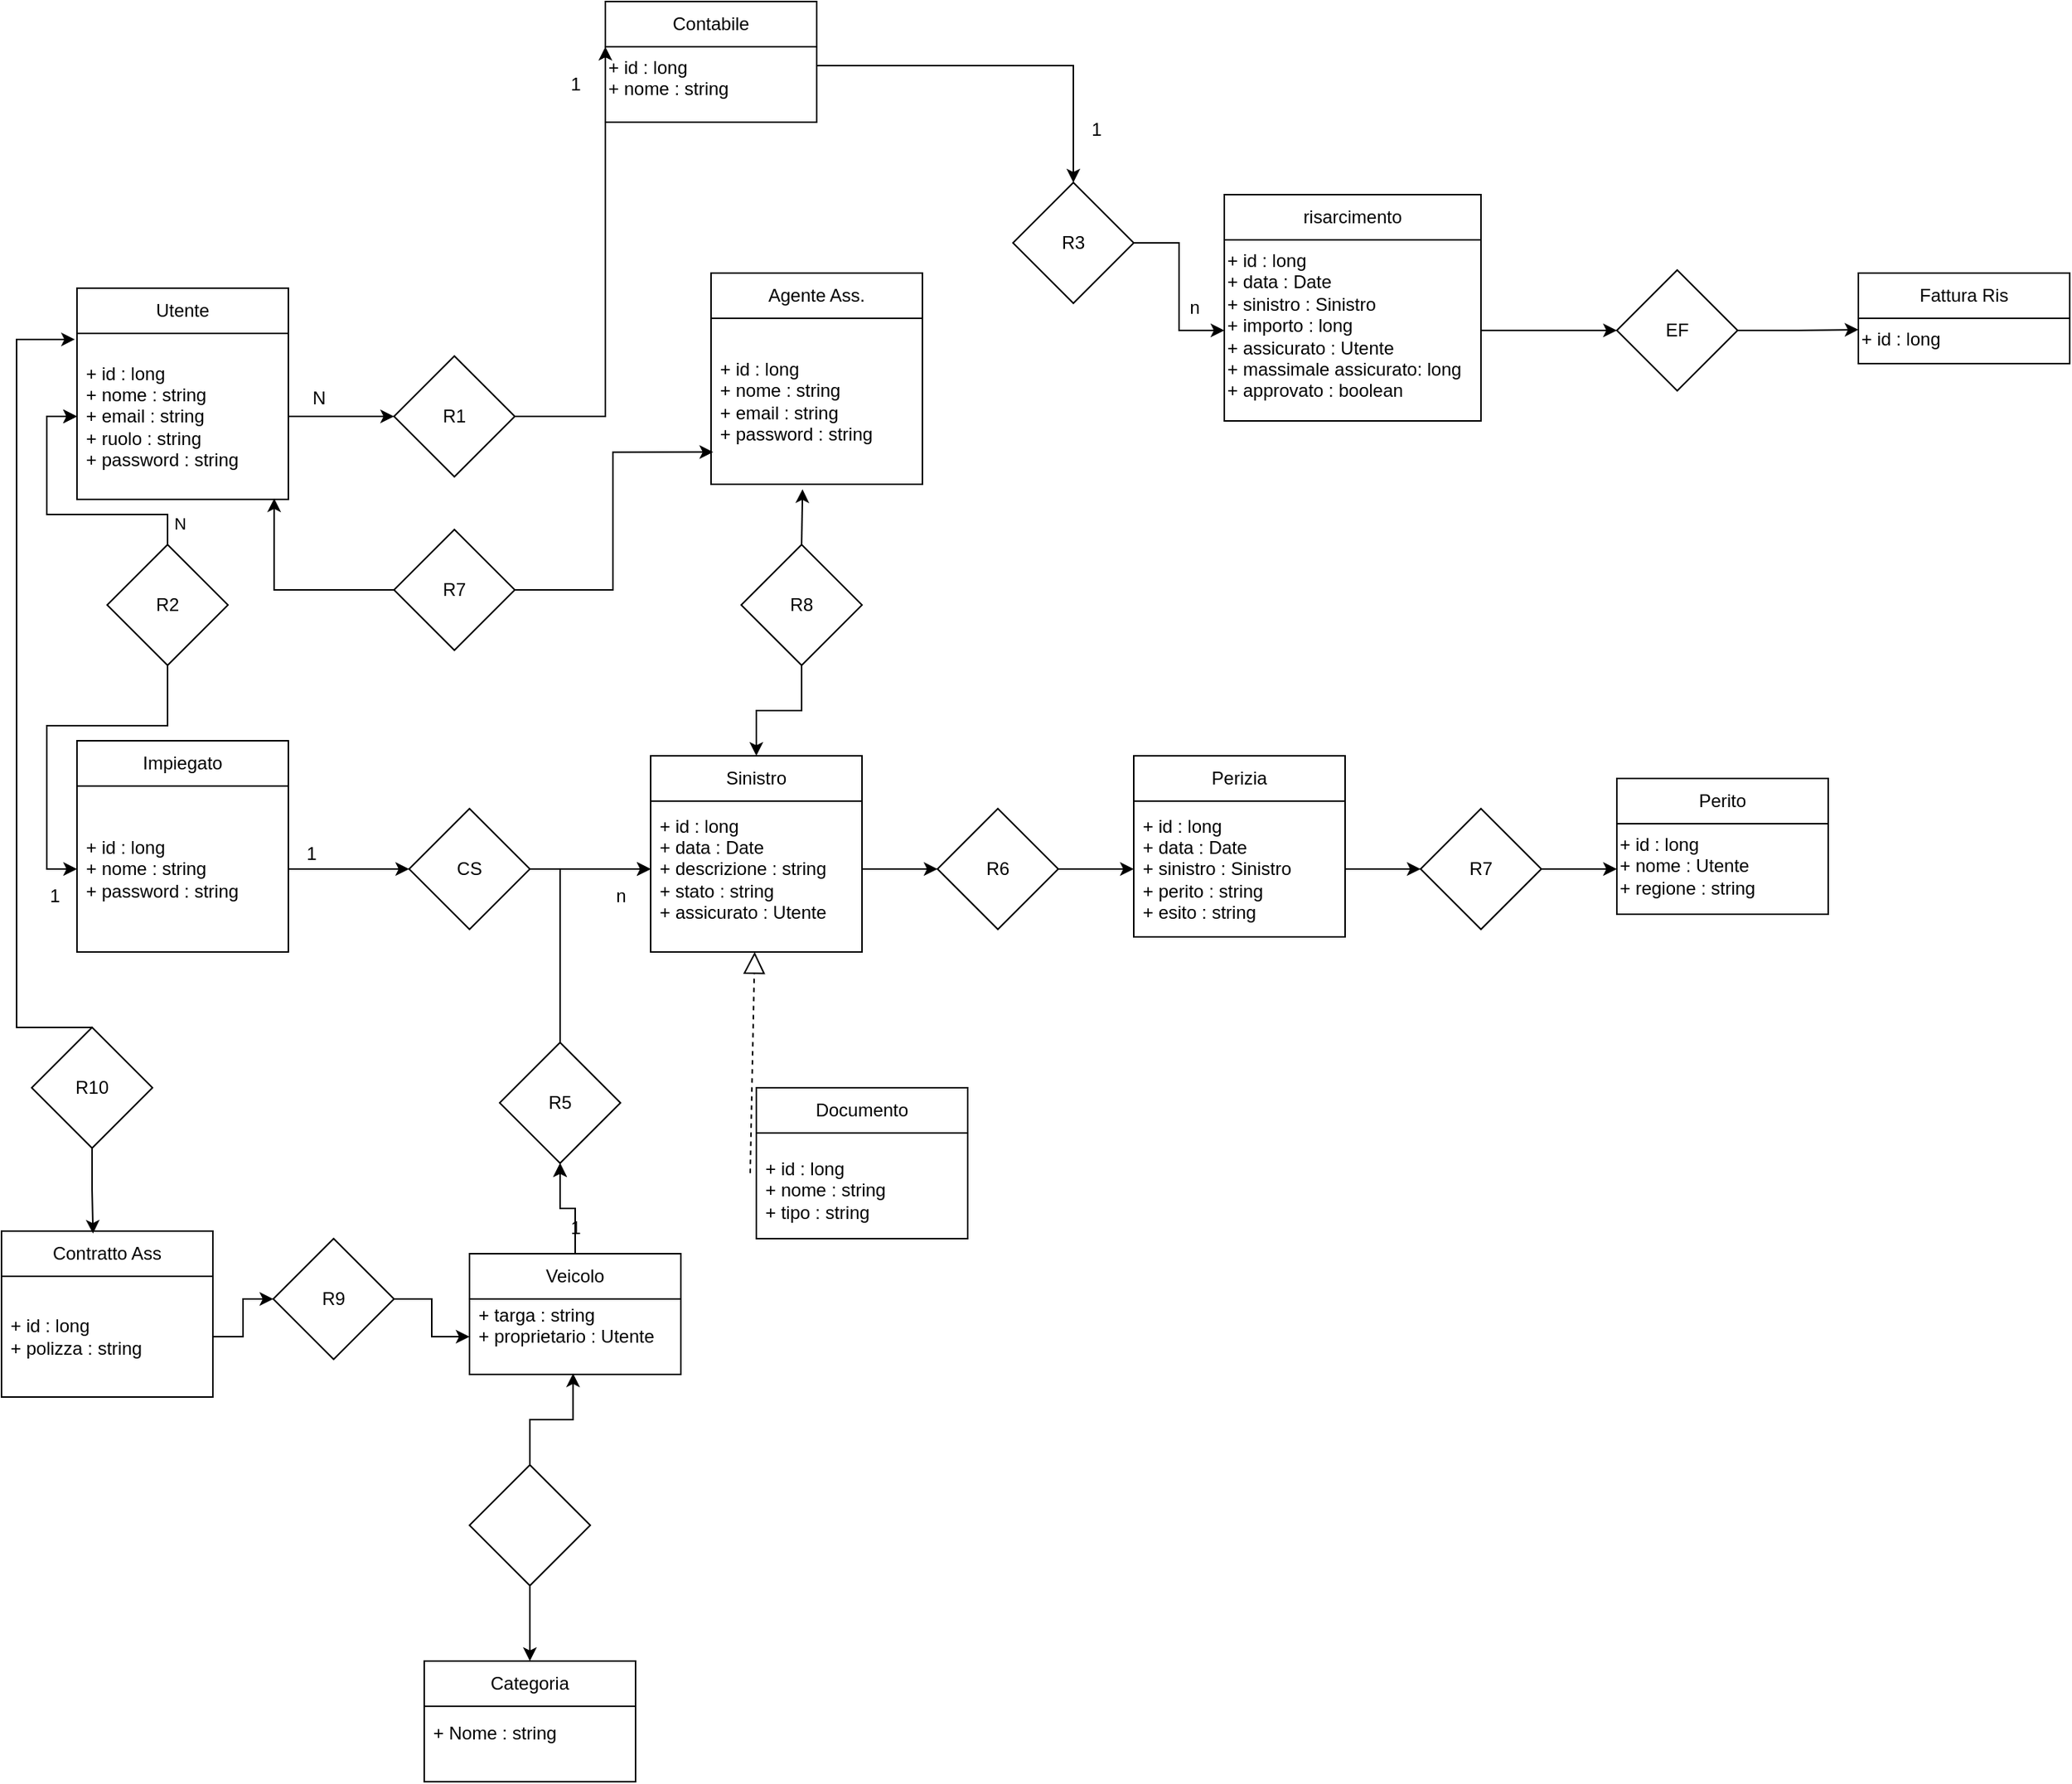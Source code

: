 <mxfile version="28.0.4">
  <diagram name="Page-1" id="ncYPaySD2gaJc0sSPr5l">
    <mxGraphModel dx="778" dy="1560" grid="1" gridSize="10" guides="1" tooltips="1" connect="1" arrows="1" fold="1" page="1" pageScale="1" pageWidth="850" pageHeight="1100" math="0" shadow="0">
      <root>
        <mxCell id="0" />
        <mxCell id="1" parent="0" />
        <mxCell id="XLVRN5qMW9F_hrIfe315-4" value="Utente" style="swimlane;fontStyle=0;childLayout=stackLayout;horizontal=1;startSize=30;horizontalStack=0;resizeParent=1;resizeParentMax=0;resizeLast=0;collapsible=1;marginBottom=0;whiteSpace=wrap;html=1;" parent="1" vertex="1">
          <mxGeometry x="60" y="-110" width="140" height="140" as="geometry" />
        </mxCell>
        <mxCell id="XLVRN5qMW9F_hrIfe315-7" value="&lt;span style=&quot;background-color: transparent; color: light-dark(rgb(0, 0, 0), rgb(255, 255, 255));&quot;&gt;+ id : long&lt;/span&gt;&lt;br&gt;&lt;span style=&quot;background-color: transparent; color: light-dark(rgb(0, 0, 0), rgb(255, 255, 255));&quot;&gt;+ nome : string&lt;/span&gt;&lt;br&gt;&lt;span style=&quot;background-color: transparent; color: light-dark(rgb(0, 0, 0), rgb(255, 255, 255));&quot;&gt;+ email : string&lt;/span&gt;&lt;br&gt;&lt;span style=&quot;background-color: transparent; color: light-dark(rgb(0, 0, 0), rgb(255, 255, 255));&quot;&gt;+ ruolo : string&lt;/span&gt;&lt;br&gt;&lt;span style=&quot;background-color: transparent; color: light-dark(rgb(0, 0, 0), rgb(255, 255, 255));&quot;&gt;+ password : string&lt;/span&gt;" style="text;strokeColor=none;fillColor=none;align=left;verticalAlign=middle;spacingLeft=4;spacingRight=4;overflow=hidden;points=[[0,0.5],[1,0.5]];portConstraint=eastwest;rotatable=0;whiteSpace=wrap;html=1;" parent="XLVRN5qMW9F_hrIfe315-4" vertex="1">
          <mxGeometry y="30" width="140" height="110" as="geometry" />
        </mxCell>
        <mxCell id="XLVRN5qMW9F_hrIfe315-11" value="Sinistro" style="swimlane;fontStyle=0;childLayout=stackLayout;horizontal=1;startSize=30;horizontalStack=0;resizeParent=1;resizeParentMax=0;resizeLast=0;collapsible=1;marginBottom=0;whiteSpace=wrap;html=1;" parent="1" vertex="1">
          <mxGeometry x="440" y="200" width="140" height="130" as="geometry" />
        </mxCell>
        <mxCell id="alPQzJcC0KXcdpijRK14-49" style="edgeStyle=orthogonalEdgeStyle;rounded=0;orthogonalLoop=1;jettySize=auto;html=1;exitX=1;exitY=0.5;exitDx=0;exitDy=0;" edge="1" parent="1" source="XLVRN5qMW9F_hrIfe315-15" target="alPQzJcC0KXcdpijRK14-48">
          <mxGeometry relative="1" as="geometry" />
        </mxCell>
        <mxCell id="XLVRN5qMW9F_hrIfe315-15" value="&lt;span style=&quot;background-color: transparent; color: light-dark(rgb(0, 0, 0), rgb(255, 255, 255));&quot;&gt;+ id : long&lt;/span&gt;&lt;br&gt;&lt;span style=&quot;background-color: transparent; color: light-dark(rgb(0, 0, 0), rgb(255, 255, 255));&quot;&gt;+ data : Date&lt;/span&gt;&lt;br&gt;&lt;span style=&quot;background-color: transparent; color: light-dark(rgb(0, 0, 0), rgb(255, 255, 255));&quot;&gt;+ descrizione : string&lt;/span&gt;&lt;br&gt;&lt;span style=&quot;background-color: transparent; color: light-dark(rgb(0, 0, 0), rgb(255, 255, 255));&quot;&gt;+ stato : string&lt;/span&gt;&lt;br&gt;&lt;span style=&quot;background-color: transparent; color: light-dark(rgb(0, 0, 0), rgb(255, 255, 255));&quot;&gt;+ assicurato : Utente&lt;/span&gt;" style="text;strokeColor=none;fillColor=none;align=left;verticalAlign=middle;spacingLeft=4;spacingRight=4;overflow=hidden;points=[[0,0.5],[1,0.5]];portConstraint=eastwest;rotatable=0;whiteSpace=wrap;html=1;" parent="1" vertex="1">
          <mxGeometry x="440" y="220" width="140" height="110" as="geometry" />
        </mxCell>
        <mxCell id="alPQzJcC0KXcdpijRK14-40" style="edgeStyle=orthogonalEdgeStyle;rounded=0;orthogonalLoop=1;jettySize=auto;html=1;exitX=0.5;exitY=0;exitDx=0;exitDy=0;entryX=0.5;entryY=1;entryDx=0;entryDy=0;" edge="1" parent="1" source="XLVRN5qMW9F_hrIfe315-16" target="alPQzJcC0KXcdpijRK14-39">
          <mxGeometry relative="1" as="geometry" />
        </mxCell>
        <mxCell id="alPQzJcC0KXcdpijRK14-42" value="" style="edgeStyle=orthogonalEdgeStyle;rounded=0;orthogonalLoop=1;jettySize=auto;html=1;" edge="1" parent="1" source="XLVRN5qMW9F_hrIfe315-16" target="alPQzJcC0KXcdpijRK14-39">
          <mxGeometry relative="1" as="geometry" />
        </mxCell>
        <mxCell id="XLVRN5qMW9F_hrIfe315-16" value="Veicolo" style="swimlane;fontStyle=0;childLayout=stackLayout;horizontal=1;startSize=30;horizontalStack=0;resizeParent=1;resizeParentMax=0;resizeLast=0;collapsible=1;marginBottom=0;whiteSpace=wrap;html=1;" parent="1" vertex="1">
          <mxGeometry x="320" y="530" width="140" height="80" as="geometry" />
        </mxCell>
        <mxCell id="XLVRN5qMW9F_hrIfe315-20" value="&lt;span style=&quot;background-color: transparent; color: light-dark(rgb(0, 0, 0), rgb(255, 255, 255));&quot;&gt;+ targa : string&lt;/span&gt;&lt;br&gt;&lt;span style=&quot;background-color: transparent; color: light-dark(rgb(0, 0, 0), rgb(255, 255, 255));&quot;&gt;+ proprietario : Utente&lt;/span&gt;&lt;div&gt;&lt;br/&gt;&lt;/div&gt;" style="text;strokeColor=none;fillColor=none;align=left;verticalAlign=middle;spacingLeft=4;spacingRight=4;overflow=hidden;points=[[0,0.5],[1,0.5]];portConstraint=eastwest;rotatable=0;whiteSpace=wrap;html=1;" parent="XLVRN5qMW9F_hrIfe315-16" vertex="1">
          <mxGeometry y="30" width="140" height="50" as="geometry" />
        </mxCell>
        <mxCell id="XLVRN5qMW9F_hrIfe315-22" value="Documento" style="swimlane;fontStyle=0;childLayout=stackLayout;horizontal=1;startSize=30;horizontalStack=0;resizeParent=1;resizeParentMax=0;resizeLast=0;collapsible=1;marginBottom=0;whiteSpace=wrap;html=1;" parent="1" vertex="1">
          <mxGeometry x="510" y="420" width="140" height="100" as="geometry" />
        </mxCell>
        <mxCell id="XLVRN5qMW9F_hrIfe315-23" value="&lt;br&gt;&lt;span style=&quot;forced-color-adjust: none; color: light-dark(rgb(0, 0, 0), rgb(255, 255, 255)); font-family: Helvetica; font-size: 12px; font-style: normal; font-variant-ligatures: normal; font-variant-caps: normal; font-weight: 400; letter-spacing: normal; orphans: 2; text-align: left; text-indent: 0px; text-transform: none; widows: 2; word-spacing: 0px; -webkit-text-stroke-width: 0px; white-space: normal; background-color: transparent; text-decoration-thickness: initial; text-decoration-style: initial; text-decoration-color: initial;&quot;&gt;+ id : long&lt;/span&gt;&lt;br style=&quot;forced-color-adjust: none; color: rgb(0, 0, 0); font-family: Helvetica; font-size: 12px; font-style: normal; font-variant-ligatures: normal; font-variant-caps: normal; font-weight: 400; letter-spacing: normal; orphans: 2; text-align: left; text-indent: 0px; text-transform: none; widows: 2; word-spacing: 0px; -webkit-text-stroke-width: 0px; white-space: normal; background-color: rgb(236, 236, 236); text-decoration-thickness: initial; text-decoration-style: initial; text-decoration-color: initial;&quot;&gt;&lt;span style=&quot;forced-color-adjust: none; color: light-dark(rgb(0, 0, 0), rgb(255, 255, 255)); font-family: Helvetica; font-size: 12px; font-style: normal; font-variant-ligatures: normal; font-variant-caps: normal; font-weight: 400; letter-spacing: normal; orphans: 2; text-align: left; text-indent: 0px; text-transform: none; widows: 2; word-spacing: 0px; -webkit-text-stroke-width: 0px; white-space: normal; background-color: transparent; text-decoration-thickness: initial; text-decoration-style: initial; text-decoration-color: initial;&quot;&gt;+ nome : string&lt;/span&gt;&lt;br style=&quot;forced-color-adjust: none; color: rgb(0, 0, 0); font-family: Helvetica; font-size: 12px; font-style: normal; font-variant-ligatures: normal; font-variant-caps: normal; font-weight: 400; letter-spacing: normal; orphans: 2; text-align: left; text-indent: 0px; text-transform: none; widows: 2; word-spacing: 0px; -webkit-text-stroke-width: 0px; white-space: normal; background-color: rgb(236, 236, 236); text-decoration-thickness: initial; text-decoration-style: initial; text-decoration-color: initial;&quot;&gt;&lt;span style=&quot;forced-color-adjust: none; color: light-dark(rgb(0, 0, 0), rgb(255, 255, 255)); font-family: Helvetica; font-size: 12px; font-style: normal; font-variant-ligatures: normal; font-variant-caps: normal; font-weight: 400; letter-spacing: normal; orphans: 2; text-align: left; text-indent: 0px; text-transform: none; widows: 2; word-spacing: 0px; -webkit-text-stroke-width: 0px; white-space: normal; background-color: transparent; text-decoration-thickness: initial; text-decoration-style: initial; text-decoration-color: initial;&quot;&gt;+ tipo : string&lt;/span&gt;&lt;br style=&quot;forced-color-adjust: none; color: rgb(0, 0, 0); font-family: Helvetica; font-size: 12px; font-style: normal; font-variant-ligatures: normal; font-variant-caps: normal; font-weight: 400; letter-spacing: normal; orphans: 2; text-align: left; text-indent: 0px; text-transform: none; widows: 2; word-spacing: 0px; -webkit-text-stroke-width: 0px; white-space: normal; background-color: rgb(236, 236, 236); text-decoration-thickness: initial; text-decoration-style: initial; text-decoration-color: initial;&quot;&gt;&lt;div&gt;&lt;br&gt;&lt;/div&gt;" style="text;strokeColor=none;fillColor=none;align=left;verticalAlign=middle;spacingLeft=4;spacingRight=4;overflow=hidden;points=[[0,0.5],[1,0.5]];portConstraint=eastwest;rotatable=0;whiteSpace=wrap;html=1;" parent="XLVRN5qMW9F_hrIfe315-22" vertex="1">
          <mxGeometry y="30" width="140" height="70" as="geometry" />
        </mxCell>
        <mxCell id="XLVRN5qMW9F_hrIfe315-27" value="" style="endArrow=block;dashed=1;endFill=0;endSize=12;html=1;rounded=0;exitX=-0.029;exitY=0.381;exitDx=0;exitDy=0;exitPerimeter=0;" parent="1" source="XLVRN5qMW9F_hrIfe315-23" target="XLVRN5qMW9F_hrIfe315-15" edge="1">
          <mxGeometry width="160" relative="1" as="geometry">
            <mxPoint x="510" y="400" as="sourcePoint" />
            <mxPoint x="670" y="400" as="targetPoint" />
          </mxGeometry>
        </mxCell>
        <mxCell id="XLVRN5qMW9F_hrIfe315-34" value="Perizia" style="swimlane;fontStyle=0;childLayout=stackLayout;horizontal=1;startSize=30;horizontalStack=0;resizeParent=1;resizeParentMax=0;resizeLast=0;collapsible=1;marginBottom=0;whiteSpace=wrap;html=1;" parent="1" vertex="1">
          <mxGeometry x="760" y="200" width="140" height="120" as="geometry" />
        </mxCell>
        <mxCell id="XLVRN5qMW9F_hrIfe315-36" value="&lt;span style=&quot;color: light-dark(rgb(0, 0, 0), rgb(255, 255, 255)); background-color: transparent;&quot;&gt;+ id : long&lt;/span&gt;&lt;br&gt;&lt;span style=&quot;color: light-dark(rgb(0, 0, 0), rgb(255, 255, 255)); background-color: transparent;&quot;&gt;+ data : Date&lt;/span&gt;&lt;br&gt;&lt;span style=&quot;color: light-dark(rgb(0, 0, 0), rgb(255, 255, 255)); background-color: transparent;&quot;&gt;+ sinistro : Sinistro&lt;/span&gt;&lt;br&gt;&lt;span style=&quot;color: light-dark(rgb(0, 0, 0), rgb(255, 255, 255)); background-color: transparent;&quot;&gt;+ perito : string&lt;/span&gt;&lt;br&gt;&lt;span style=&quot;color: light-dark(rgb(0, 0, 0), rgb(255, 255, 255)); background-color: transparent;&quot;&gt;+ esito : string&lt;/span&gt;" style="text;strokeColor=none;fillColor=none;align=left;verticalAlign=middle;spacingLeft=4;spacingRight=4;overflow=hidden;points=[[0,0.5],[1,0.5]];portConstraint=eastwest;rotatable=0;whiteSpace=wrap;html=1;" parent="XLVRN5qMW9F_hrIfe315-34" vertex="1">
          <mxGeometry y="30" width="140" height="90" as="geometry" />
        </mxCell>
        <mxCell id="XLVRN5qMW9F_hrIfe315-39" value="risarcimento" style="swimlane;fontStyle=0;childLayout=stackLayout;horizontal=1;startSize=30;horizontalStack=0;resizeParent=1;resizeParentMax=0;resizeLast=0;collapsible=1;marginBottom=0;whiteSpace=wrap;html=1;" parent="1" vertex="1">
          <mxGeometry x="820" y="-172" width="170" height="150" as="geometry" />
        </mxCell>
        <mxCell id="XLVRN5qMW9F_hrIfe315-43" value="&lt;span style=&quot;forced-color-adjust: none; color: light-dark(rgb(0, 0, 0), rgb(255, 255, 255)); font-family: Helvetica; font-size: 12px; font-style: normal; font-variant-ligatures: normal; font-variant-caps: normal; font-weight: 400; letter-spacing: normal; orphans: 2; text-align: left; text-indent: 0px; text-transform: none; widows: 2; word-spacing: 0px; -webkit-text-stroke-width: 0px; white-space: normal; background-color: transparent; text-decoration-thickness: initial; text-decoration-style: initial; text-decoration-color: initial;&quot;&gt;+ id : long&lt;/span&gt;&lt;br style=&quot;forced-color-adjust: none; color: rgb(0, 0, 0); font-family: Helvetica; font-size: 12px; font-style: normal; font-variant-ligatures: normal; font-variant-caps: normal; font-weight: 400; letter-spacing: normal; orphans: 2; text-align: left; text-indent: 0px; text-transform: none; widows: 2; word-spacing: 0px; -webkit-text-stroke-width: 0px; white-space: normal; background-color: rgb(236, 236, 236); text-decoration-thickness: initial; text-decoration-style: initial; text-decoration-color: initial;&quot;&gt;&lt;span style=&quot;forced-color-adjust: none; color: light-dark(rgb(0, 0, 0), rgb(255, 255, 255)); font-family: Helvetica; font-size: 12px; font-style: normal; font-variant-ligatures: normal; font-variant-caps: normal; font-weight: 400; letter-spacing: normal; orphans: 2; text-align: left; text-indent: 0px; text-transform: none; widows: 2; word-spacing: 0px; -webkit-text-stroke-width: 0px; white-space: normal; background-color: transparent; text-decoration-thickness: initial; text-decoration-style: initial; text-decoration-color: initial;&quot;&gt;+ data : Date&lt;/span&gt;&lt;br style=&quot;forced-color-adjust: none; color: rgb(0, 0, 0); font-family: Helvetica; font-size: 12px; font-style: normal; font-variant-ligatures: normal; font-variant-caps: normal; font-weight: 400; letter-spacing: normal; orphans: 2; text-align: left; text-indent: 0px; text-transform: none; widows: 2; word-spacing: 0px; -webkit-text-stroke-width: 0px; white-space: normal; background-color: rgb(236, 236, 236); text-decoration-thickness: initial; text-decoration-style: initial; text-decoration-color: initial;&quot;&gt;&lt;span style=&quot;forced-color-adjust: none; color: light-dark(rgb(0, 0, 0), rgb(255, 255, 255)); font-family: Helvetica; font-size: 12px; font-style: normal; font-variant-ligatures: normal; font-variant-caps: normal; font-weight: 400; letter-spacing: normal; orphans: 2; text-align: left; text-indent: 0px; text-transform: none; widows: 2; word-spacing: 0px; -webkit-text-stroke-width: 0px; white-space: normal; background-color: transparent; text-decoration-thickness: initial; text-decoration-style: initial; text-decoration-color: initial;&quot;&gt;+ sinistro : Sinistro&lt;/span&gt;&lt;br style=&quot;forced-color-adjust: none; color: rgb(0, 0, 0); font-family: Helvetica; font-size: 12px; font-style: normal; font-variant-ligatures: normal; font-variant-caps: normal; font-weight: 400; letter-spacing: normal; orphans: 2; text-align: left; text-indent: 0px; text-transform: none; widows: 2; word-spacing: 0px; -webkit-text-stroke-width: 0px; white-space: normal; background-color: rgb(236, 236, 236); text-decoration-thickness: initial; text-decoration-style: initial; text-decoration-color: initial;&quot;&gt;&lt;span style=&quot;forced-color-adjust: none; color: light-dark(rgb(0, 0, 0), rgb(255, 255, 255)); font-family: Helvetica; font-size: 12px; font-style: normal; font-variant-ligatures: normal; font-variant-caps: normal; font-weight: 400; letter-spacing: normal; orphans: 2; text-align: left; text-indent: 0px; text-transform: none; widows: 2; word-spacing: 0px; -webkit-text-stroke-width: 0px; white-space: normal; background-color: transparent; text-decoration-thickness: initial; text-decoration-style: initial; text-decoration-color: initial;&quot;&gt;+ importo : long&lt;/span&gt;&lt;div&gt;+ assicurato : Utente&lt;br style=&quot;forced-color-adjust: none; color: rgb(0, 0, 0); font-family: Helvetica; font-size: 12px; font-style: normal; font-variant-ligatures: normal; font-variant-caps: normal; font-weight: 400; letter-spacing: normal; orphans: 2; text-align: left; text-indent: 0px; text-transform: none; widows: 2; word-spacing: 0px; -webkit-text-stroke-width: 0px; white-space: normal; background-color: rgb(236, 236, 236); text-decoration-thickness: initial; text-decoration-style: initial; text-decoration-color: initial;&quot;&gt;&lt;span style=&quot;forced-color-adjust: none; color: light-dark(rgb(0, 0, 0), rgb(255, 255, 255)); font-family: Helvetica; font-size: 12px; font-style: normal; font-variant-ligatures: normal; font-variant-caps: normal; font-weight: 400; letter-spacing: normal; orphans: 2; text-align: left; text-indent: 0px; text-transform: none; widows: 2; word-spacing: 0px; -webkit-text-stroke-width: 0px; white-space: normal; background-color: transparent; text-decoration-thickness: initial; text-decoration-style: initial; text-decoration-color: initial;&quot;&gt;+ massimale assicurato: long&lt;/span&gt;&lt;/div&gt;&lt;div&gt;+ approvato : boolean&lt;/div&gt;" style="text;whiteSpace=wrap;html=1;" parent="XLVRN5qMW9F_hrIfe315-39" vertex="1">
          <mxGeometry y="30" width="170" height="120" as="geometry" />
        </mxCell>
        <mxCell id="XLVRN5qMW9F_hrIfe315-44" value="Perito" style="swimlane;fontStyle=0;childLayout=stackLayout;horizontal=1;startSize=30;horizontalStack=0;resizeParent=1;resizeParentMax=0;resizeLast=0;collapsible=1;marginBottom=0;whiteSpace=wrap;html=1;" parent="1" vertex="1">
          <mxGeometry x="1080" y="215" width="140" height="90" as="geometry" />
        </mxCell>
        <mxCell id="XLVRN5qMW9F_hrIfe315-45" value="&lt;span style=&quot;forced-color-adjust: none; color: light-dark(rgb(0, 0, 0), rgb(255, 255, 255)); font-family: Helvetica; font-size: 12px; font-style: normal; font-variant-ligatures: normal; font-variant-caps: normal; font-weight: 400; letter-spacing: normal; orphans: 2; text-align: left; text-indent: 0px; text-transform: none; widows: 2; word-spacing: 0px; -webkit-text-stroke-width: 0px; white-space: normal; background-color: transparent; text-decoration-thickness: initial; text-decoration-style: initial; text-decoration-color: initial;&quot;&gt;+ id : long&lt;/span&gt;&lt;br style=&quot;forced-color-adjust: none; color: rgb(0, 0, 0); font-family: Helvetica; font-size: 12px; font-style: normal; font-variant-ligatures: normal; font-variant-caps: normal; font-weight: 400; letter-spacing: normal; orphans: 2; text-align: left; text-indent: 0px; text-transform: none; widows: 2; word-spacing: 0px; -webkit-text-stroke-width: 0px; white-space: normal; background-color: rgb(236, 236, 236); text-decoration-thickness: initial; text-decoration-style: initial; text-decoration-color: initial;&quot;&gt;&lt;span style=&quot;forced-color-adjust: none; color: light-dark(rgb(0, 0, 0), rgb(255, 255, 255)); font-family: Helvetica; font-size: 12px; font-style: normal; font-variant-ligatures: normal; font-variant-caps: normal; font-weight: 400; letter-spacing: normal; orphans: 2; text-align: left; text-indent: 0px; text-transform: none; widows: 2; word-spacing: 0px; -webkit-text-stroke-width: 0px; white-space: normal; background-color: transparent; text-decoration-thickness: initial; text-decoration-style: initial; text-decoration-color: initial;&quot;&gt;+ nome : Utente&lt;/span&gt;&lt;div&gt;&lt;span style=&quot;forced-color-adjust: none; color: light-dark(rgb(0, 0, 0), rgb(255, 255, 255)); font-family: Helvetica; font-size: 12px; font-style: normal; font-variant-ligatures: normal; font-variant-caps: normal; font-weight: 400; letter-spacing: normal; orphans: 2; text-align: left; text-indent: 0px; text-transform: none; widows: 2; word-spacing: 0px; -webkit-text-stroke-width: 0px; white-space: normal; background-color: transparent; text-decoration-thickness: initial; text-decoration-style: initial; text-decoration-color: initial;&quot;&gt;+ regione : string&lt;/span&gt;&lt;/div&gt;&lt;div&gt;&lt;br&gt;&lt;/div&gt;" style="text;whiteSpace=wrap;html=1;" parent="XLVRN5qMW9F_hrIfe315-44" vertex="1">
          <mxGeometry y="30" width="140" height="60" as="geometry" />
        </mxCell>
        <mxCell id="XLVRN5qMW9F_hrIfe315-46" value="Contabile" style="swimlane;fontStyle=0;childLayout=stackLayout;horizontal=1;startSize=30;horizontalStack=0;resizeParent=1;resizeParentMax=0;resizeLast=0;collapsible=1;marginBottom=0;whiteSpace=wrap;html=1;" parent="1" vertex="1">
          <mxGeometry x="410" y="-300" width="140" height="80" as="geometry" />
        </mxCell>
        <mxCell id="XLVRN5qMW9F_hrIfe315-47" value="&lt;span style=&quot;forced-color-adjust: none; color: light-dark(rgb(0, 0, 0), rgb(255, 255, 255)); font-family: Helvetica; font-size: 12px; font-style: normal; font-variant-ligatures: normal; font-variant-caps: normal; font-weight: 400; letter-spacing: normal; orphans: 2; text-align: left; text-indent: 0px; text-transform: none; widows: 2; word-spacing: 0px; -webkit-text-stroke-width: 0px; white-space: normal; background-color: transparent; text-decoration-thickness: initial; text-decoration-style: initial; text-decoration-color: initial;&quot;&gt;+ id : long&lt;/span&gt;&lt;br style=&quot;forced-color-adjust: none; color: rgb(0, 0, 0); font-family: Helvetica; font-size: 12px; font-style: normal; font-variant-ligatures: normal; font-variant-caps: normal; font-weight: 400; letter-spacing: normal; orphans: 2; text-align: left; text-indent: 0px; text-transform: none; widows: 2; word-spacing: 0px; -webkit-text-stroke-width: 0px; white-space: normal; background-color: rgb(236, 236, 236); text-decoration-thickness: initial; text-decoration-style: initial; text-decoration-color: initial;&quot;&gt;&lt;span style=&quot;forced-color-adjust: none; color: light-dark(rgb(0, 0, 0), rgb(255, 255, 255)); font-family: Helvetica; font-size: 12px; font-style: normal; font-variant-ligatures: normal; font-variant-caps: normal; font-weight: 400; letter-spacing: normal; orphans: 2; text-align: left; text-indent: 0px; text-transform: none; widows: 2; word-spacing: 0px; -webkit-text-stroke-width: 0px; white-space: normal; background-color: transparent; text-decoration-thickness: initial; text-decoration-style: initial; text-decoration-color: initial;&quot;&gt;+ nome : string&lt;/span&gt;" style="text;whiteSpace=wrap;html=1;" parent="XLVRN5qMW9F_hrIfe315-46" vertex="1">
          <mxGeometry y="30" width="140" height="50" as="geometry" />
        </mxCell>
        <mxCell id="alPQzJcC0KXcdpijRK14-1" value="Impiegato" style="swimlane;fontStyle=0;childLayout=stackLayout;horizontal=1;startSize=30;horizontalStack=0;resizeParent=1;resizeParentMax=0;resizeLast=0;collapsible=1;marginBottom=0;whiteSpace=wrap;html=1;" vertex="1" parent="1">
          <mxGeometry x="60" y="190" width="140" height="140" as="geometry" />
        </mxCell>
        <mxCell id="alPQzJcC0KXcdpijRK14-2" value="&lt;span style=&quot;background-color: transparent; color: light-dark(rgb(0, 0, 0), rgb(255, 255, 255));&quot;&gt;+ id : long&lt;/span&gt;&lt;br&gt;&lt;span style=&quot;background-color: transparent; color: light-dark(rgb(0, 0, 0), rgb(255, 255, 255));&quot;&gt;+ nome : string&lt;/span&gt;&lt;br&gt;&lt;span style=&quot;background-color: transparent; color: light-dark(rgb(0, 0, 0), rgb(255, 255, 255));&quot;&gt;+ password : string&lt;/span&gt;" style="text;strokeColor=none;fillColor=none;align=left;verticalAlign=middle;spacingLeft=4;spacingRight=4;overflow=hidden;points=[[0,0.5],[1,0.5]];portConstraint=eastwest;rotatable=0;whiteSpace=wrap;html=1;" vertex="1" parent="alPQzJcC0KXcdpijRK14-1">
          <mxGeometry y="30" width="140" height="110" as="geometry" />
        </mxCell>
        <mxCell id="alPQzJcC0KXcdpijRK14-21" style="edgeStyle=orthogonalEdgeStyle;rounded=0;orthogonalLoop=1;jettySize=auto;html=1;exitX=1;exitY=0.5;exitDx=0;exitDy=0;entryX=0;entryY=0;entryDx=0;entryDy=0;" edge="1" parent="1" source="alPQzJcC0KXcdpijRK14-18" target="XLVRN5qMW9F_hrIfe315-47">
          <mxGeometry relative="1" as="geometry">
            <Array as="points">
              <mxPoint x="410" y="-25" />
              <mxPoint x="410" y="-100" />
            </Array>
          </mxGeometry>
        </mxCell>
        <mxCell id="alPQzJcC0KXcdpijRK14-18" value="R1" style="rhombus;whiteSpace=wrap;html=1;" vertex="1" parent="1">
          <mxGeometry x="270" y="-65" width="80" height="80" as="geometry" />
        </mxCell>
        <mxCell id="alPQzJcC0KXcdpijRK14-20" style="edgeStyle=orthogonalEdgeStyle;rounded=0;orthogonalLoop=1;jettySize=auto;html=1;exitX=1;exitY=0.5;exitDx=0;exitDy=0;" edge="1" parent="1" source="XLVRN5qMW9F_hrIfe315-7" target="alPQzJcC0KXcdpijRK14-18">
          <mxGeometry relative="1" as="geometry" />
        </mxCell>
        <mxCell id="alPQzJcC0KXcdpijRK14-24" style="edgeStyle=orthogonalEdgeStyle;rounded=0;orthogonalLoop=1;jettySize=auto;html=1;exitX=1;exitY=0.5;exitDx=0;exitDy=0;" edge="1" parent="1" source="alPQzJcC0KXcdpijRK14-22" target="XLVRN5qMW9F_hrIfe315-15">
          <mxGeometry relative="1" as="geometry" />
        </mxCell>
        <mxCell id="alPQzJcC0KXcdpijRK14-22" value="CS" style="rhombus;whiteSpace=wrap;html=1;" vertex="1" parent="1">
          <mxGeometry x="280" y="235" width="80" height="80" as="geometry" />
        </mxCell>
        <mxCell id="alPQzJcC0KXcdpijRK14-23" style="edgeStyle=orthogonalEdgeStyle;rounded=0;orthogonalLoop=1;jettySize=auto;html=1;exitX=1;exitY=0.5;exitDx=0;exitDy=0;" edge="1" parent="1" source="alPQzJcC0KXcdpijRK14-2" target="alPQzJcC0KXcdpijRK14-22">
          <mxGeometry relative="1" as="geometry" />
        </mxCell>
        <mxCell id="alPQzJcC0KXcdpijRK14-25" value="N" style="text;html=1;align=center;verticalAlign=middle;resizable=0;points=[];autosize=1;strokeColor=none;fillColor=none;" vertex="1" parent="1">
          <mxGeometry x="205" y="-52" width="30" height="30" as="geometry" />
        </mxCell>
        <mxCell id="alPQzJcC0KXcdpijRK14-26" value="1" style="text;html=1;align=center;verticalAlign=middle;resizable=0;points=[];autosize=1;strokeColor=none;fillColor=none;" vertex="1" parent="1">
          <mxGeometry x="375" y="-260" width="30" height="30" as="geometry" />
        </mxCell>
        <mxCell id="alPQzJcC0KXcdpijRK14-28" style="edgeStyle=orthogonalEdgeStyle;rounded=0;orthogonalLoop=1;jettySize=auto;html=1;exitX=0.5;exitY=0;exitDx=0;exitDy=0;" edge="1" parent="1" source="alPQzJcC0KXcdpijRK14-27" target="XLVRN5qMW9F_hrIfe315-7">
          <mxGeometry relative="1" as="geometry" />
        </mxCell>
        <mxCell id="alPQzJcC0KXcdpijRK14-29" style="edgeStyle=orthogonalEdgeStyle;rounded=0;orthogonalLoop=1;jettySize=auto;html=1;exitX=0.5;exitY=1;exitDx=0;exitDy=0;" edge="1" parent="1" source="alPQzJcC0KXcdpijRK14-27" target="alPQzJcC0KXcdpijRK14-2">
          <mxGeometry relative="1" as="geometry" />
        </mxCell>
        <mxCell id="alPQzJcC0KXcdpijRK14-30" value="" style="edgeStyle=orthogonalEdgeStyle;rounded=0;orthogonalLoop=1;jettySize=auto;html=1;" edge="1" parent="1" source="alPQzJcC0KXcdpijRK14-27" target="XLVRN5qMW9F_hrIfe315-7">
          <mxGeometry relative="1" as="geometry" />
        </mxCell>
        <mxCell id="alPQzJcC0KXcdpijRK14-31" value="N" style="edgeLabel;html=1;align=center;verticalAlign=middle;resizable=0;points=[];" vertex="1" connectable="0" parent="alPQzJcC0KXcdpijRK14-30">
          <mxGeometry x="-0.844" y="-8" relative="1" as="geometry">
            <mxPoint as="offset" />
          </mxGeometry>
        </mxCell>
        <mxCell id="alPQzJcC0KXcdpijRK14-27" value="R2" style="rhombus;whiteSpace=wrap;html=1;" vertex="1" parent="1">
          <mxGeometry x="80" y="60" width="80" height="80" as="geometry" />
        </mxCell>
        <mxCell id="alPQzJcC0KXcdpijRK14-32" value="1" style="text;html=1;align=center;verticalAlign=middle;resizable=0;points=[];autosize=1;strokeColor=none;fillColor=none;" vertex="1" parent="1">
          <mxGeometry x="30" y="278" width="30" height="30" as="geometry" />
        </mxCell>
        <mxCell id="alPQzJcC0KXcdpijRK14-36" style="edgeStyle=orthogonalEdgeStyle;rounded=0;orthogonalLoop=1;jettySize=auto;html=1;exitX=1;exitY=0.5;exitDx=0;exitDy=0;" edge="1" parent="1" source="alPQzJcC0KXcdpijRK14-34" target="XLVRN5qMW9F_hrIfe315-43">
          <mxGeometry relative="1" as="geometry" />
        </mxCell>
        <mxCell id="alPQzJcC0KXcdpijRK14-34" value="R3" style="rhombus;whiteSpace=wrap;html=1;" vertex="1" parent="1">
          <mxGeometry x="680" y="-180" width="80" height="80" as="geometry" />
        </mxCell>
        <mxCell id="alPQzJcC0KXcdpijRK14-35" style="edgeStyle=orthogonalEdgeStyle;rounded=0;orthogonalLoop=1;jettySize=auto;html=1;exitX=1;exitY=0.25;exitDx=0;exitDy=0;" edge="1" parent="1" source="XLVRN5qMW9F_hrIfe315-47" target="alPQzJcC0KXcdpijRK14-34">
          <mxGeometry relative="1" as="geometry" />
        </mxCell>
        <mxCell id="alPQzJcC0KXcdpijRK14-37" value="1" style="text;html=1;align=center;verticalAlign=middle;resizable=0;points=[];autosize=1;strokeColor=none;fillColor=none;" vertex="1" parent="1">
          <mxGeometry x="720" y="-230" width="30" height="30" as="geometry" />
        </mxCell>
        <mxCell id="alPQzJcC0KXcdpijRK14-38" value="n" style="text;html=1;align=center;verticalAlign=middle;resizable=0;points=[];autosize=1;strokeColor=none;fillColor=none;" vertex="1" parent="1">
          <mxGeometry x="785" y="-112" width="30" height="30" as="geometry" />
        </mxCell>
        <mxCell id="alPQzJcC0KXcdpijRK14-39" value="R5" style="rhombus;whiteSpace=wrap;html=1;" vertex="1" parent="1">
          <mxGeometry x="340" y="390" width="80" height="80" as="geometry" />
        </mxCell>
        <mxCell id="alPQzJcC0KXcdpijRK14-41" style="edgeStyle=orthogonalEdgeStyle;rounded=0;orthogonalLoop=1;jettySize=auto;html=1;exitX=0.5;exitY=0;exitDx=0;exitDy=0;" edge="1" parent="1" source="alPQzJcC0KXcdpijRK14-39" target="XLVRN5qMW9F_hrIfe315-15">
          <mxGeometry relative="1" as="geometry" />
        </mxCell>
        <mxCell id="alPQzJcC0KXcdpijRK14-43" value="1" style="text;html=1;align=center;verticalAlign=middle;resizable=0;points=[];autosize=1;strokeColor=none;fillColor=none;" vertex="1" parent="1">
          <mxGeometry x="375" y="498" width="30" height="30" as="geometry" />
        </mxCell>
        <mxCell id="alPQzJcC0KXcdpijRK14-44" value="n" style="text;html=1;align=center;verticalAlign=middle;resizable=0;points=[];autosize=1;strokeColor=none;fillColor=none;" vertex="1" parent="1">
          <mxGeometry x="405" y="278" width="30" height="30" as="geometry" />
        </mxCell>
        <mxCell id="alPQzJcC0KXcdpijRK14-45" value="1" style="text;html=1;align=center;verticalAlign=middle;resizable=0;points=[];autosize=1;strokeColor=none;fillColor=none;" vertex="1" parent="1">
          <mxGeometry x="200" y="250" width="30" height="30" as="geometry" />
        </mxCell>
        <mxCell id="alPQzJcC0KXcdpijRK14-50" style="edgeStyle=orthogonalEdgeStyle;rounded=0;orthogonalLoop=1;jettySize=auto;html=1;exitX=1;exitY=0.5;exitDx=0;exitDy=0;" edge="1" parent="1" source="alPQzJcC0KXcdpijRK14-48" target="XLVRN5qMW9F_hrIfe315-36">
          <mxGeometry relative="1" as="geometry" />
        </mxCell>
        <mxCell id="alPQzJcC0KXcdpijRK14-48" value="R6" style="rhombus;whiteSpace=wrap;html=1;" vertex="1" parent="1">
          <mxGeometry x="630" y="235" width="80" height="80" as="geometry" />
        </mxCell>
        <mxCell id="alPQzJcC0KXcdpijRK14-53" style="edgeStyle=orthogonalEdgeStyle;rounded=0;orthogonalLoop=1;jettySize=auto;html=1;exitX=1;exitY=0.5;exitDx=0;exitDy=0;" edge="1" parent="1" source="alPQzJcC0KXcdpijRK14-51" target="XLVRN5qMW9F_hrIfe315-45">
          <mxGeometry relative="1" as="geometry" />
        </mxCell>
        <mxCell id="alPQzJcC0KXcdpijRK14-51" value="R7" style="rhombus;whiteSpace=wrap;html=1;" vertex="1" parent="1">
          <mxGeometry x="950" y="235" width="80" height="80" as="geometry" />
        </mxCell>
        <mxCell id="alPQzJcC0KXcdpijRK14-52" style="edgeStyle=orthogonalEdgeStyle;rounded=0;orthogonalLoop=1;jettySize=auto;html=1;exitX=1;exitY=0.5;exitDx=0;exitDy=0;" edge="1" parent="1" source="XLVRN5qMW9F_hrIfe315-36" target="alPQzJcC0KXcdpijRK14-51">
          <mxGeometry relative="1" as="geometry" />
        </mxCell>
        <mxCell id="alPQzJcC0KXcdpijRK14-61" style="edgeStyle=orthogonalEdgeStyle;rounded=0;orthogonalLoop=1;jettySize=auto;html=1;exitX=1;exitY=0.5;exitDx=0;exitDy=0;entryX=0;entryY=0.25;entryDx=0;entryDy=0;" edge="1" parent="1" source="alPQzJcC0KXcdpijRK14-54" target="alPQzJcC0KXcdpijRK14-56">
          <mxGeometry relative="1" as="geometry" />
        </mxCell>
        <mxCell id="alPQzJcC0KXcdpijRK14-54" value="EF" style="rhombus;whiteSpace=wrap;html=1;" vertex="1" parent="1">
          <mxGeometry x="1080" y="-122" width="80" height="80" as="geometry" />
        </mxCell>
        <mxCell id="alPQzJcC0KXcdpijRK14-55" value="Fattura Ris" style="swimlane;fontStyle=0;childLayout=stackLayout;horizontal=1;startSize=30;horizontalStack=0;resizeParent=1;resizeParentMax=0;resizeLast=0;collapsible=1;marginBottom=0;whiteSpace=wrap;html=1;" vertex="1" parent="1">
          <mxGeometry x="1240" y="-120" width="140" height="60" as="geometry" />
        </mxCell>
        <mxCell id="alPQzJcC0KXcdpijRK14-56" value="&lt;span style=&quot;forced-color-adjust: none; color: light-dark(rgb(0, 0, 0), rgb(255, 255, 255)); font-family: Helvetica; font-size: 12px; font-style: normal; font-variant-ligatures: normal; font-variant-caps: normal; font-weight: 400; letter-spacing: normal; orphans: 2; text-align: left; text-indent: 0px; text-transform: none; widows: 2; word-spacing: 0px; -webkit-text-stroke-width: 0px; white-space: normal; background-color: transparent; text-decoration-thickness: initial; text-decoration-style: initial; text-decoration-color: initial;&quot;&gt;+ id : long&lt;/span&gt;&lt;br&gt;&lt;div&gt;&lt;br&gt;&lt;/div&gt;" style="text;whiteSpace=wrap;html=1;" vertex="1" parent="alPQzJcC0KXcdpijRK14-55">
          <mxGeometry y="30" width="140" height="30" as="geometry" />
        </mxCell>
        <mxCell id="alPQzJcC0KXcdpijRK14-58" style="edgeStyle=orthogonalEdgeStyle;rounded=0;orthogonalLoop=1;jettySize=auto;html=1;exitX=1;exitY=0.5;exitDx=0;exitDy=0;" edge="1" parent="1" source="XLVRN5qMW9F_hrIfe315-43" target="alPQzJcC0KXcdpijRK14-54">
          <mxGeometry relative="1" as="geometry" />
        </mxCell>
        <mxCell id="alPQzJcC0KXcdpijRK14-62" value="Agente Ass." style="swimlane;fontStyle=0;childLayout=stackLayout;horizontal=1;startSize=30;horizontalStack=0;resizeParent=1;resizeParentMax=0;resizeLast=0;collapsible=1;marginBottom=0;whiteSpace=wrap;html=1;" vertex="1" parent="1">
          <mxGeometry x="480" y="-120" width="140" height="140" as="geometry" />
        </mxCell>
        <mxCell id="alPQzJcC0KXcdpijRK14-63" value="&lt;span style=&quot;background-color: transparent; color: light-dark(rgb(0, 0, 0), rgb(255, 255, 255));&quot;&gt;+ id : long&lt;/span&gt;&lt;br&gt;&lt;span style=&quot;background-color: transparent; color: light-dark(rgb(0, 0, 0), rgb(255, 255, 255));&quot;&gt;+ nome : string&lt;/span&gt;&lt;br&gt;&lt;span style=&quot;background-color: transparent; color: light-dark(rgb(0, 0, 0), rgb(255, 255, 255));&quot;&gt;+ email : string&lt;/span&gt;&lt;br&gt;&lt;span style=&quot;background-color: transparent; color: light-dark(rgb(0, 0, 0), rgb(255, 255, 255));&quot;&gt;+ password : string&lt;/span&gt;" style="text;strokeColor=none;fillColor=none;align=left;verticalAlign=middle;spacingLeft=4;spacingRight=4;overflow=hidden;points=[[0,0.5],[1,0.5]];portConstraint=eastwest;rotatable=0;whiteSpace=wrap;html=1;" vertex="1" parent="alPQzJcC0KXcdpijRK14-62">
          <mxGeometry y="30" width="140" height="110" as="geometry" />
        </mxCell>
        <mxCell id="alPQzJcC0KXcdpijRK14-64" value="R7" style="rhombus;whiteSpace=wrap;html=1;" vertex="1" parent="1">
          <mxGeometry x="270" y="50" width="80" height="80" as="geometry" />
        </mxCell>
        <mxCell id="alPQzJcC0KXcdpijRK14-65" style="edgeStyle=orthogonalEdgeStyle;rounded=0;orthogonalLoop=1;jettySize=auto;html=1;exitX=0;exitY=0.5;exitDx=0;exitDy=0;entryX=0.933;entryY=0.994;entryDx=0;entryDy=0;entryPerimeter=0;" edge="1" parent="1" source="alPQzJcC0KXcdpijRK14-64" target="XLVRN5qMW9F_hrIfe315-7">
          <mxGeometry relative="1" as="geometry" />
        </mxCell>
        <mxCell id="alPQzJcC0KXcdpijRK14-66" style="edgeStyle=orthogonalEdgeStyle;rounded=0;orthogonalLoop=1;jettySize=auto;html=1;exitX=1;exitY=0.5;exitDx=0;exitDy=0;entryX=0.01;entryY=0.806;entryDx=0;entryDy=0;entryPerimeter=0;" edge="1" parent="1" source="alPQzJcC0KXcdpijRK14-64" target="alPQzJcC0KXcdpijRK14-63">
          <mxGeometry relative="1" as="geometry" />
        </mxCell>
        <mxCell id="alPQzJcC0KXcdpijRK14-70" style="edgeStyle=orthogonalEdgeStyle;rounded=0;orthogonalLoop=1;jettySize=auto;html=1;exitX=0.5;exitY=1;exitDx=0;exitDy=0;entryX=0.5;entryY=0;entryDx=0;entryDy=0;" edge="1" parent="1" source="alPQzJcC0KXcdpijRK14-68" target="XLVRN5qMW9F_hrIfe315-11">
          <mxGeometry relative="1" as="geometry" />
        </mxCell>
        <mxCell id="alPQzJcC0KXcdpijRK14-68" value="R8" style="rhombus;whiteSpace=wrap;html=1;" vertex="1" parent="1">
          <mxGeometry x="500" y="60" width="80" height="80" as="geometry" />
        </mxCell>
        <mxCell id="alPQzJcC0KXcdpijRK14-69" style="edgeStyle=orthogonalEdgeStyle;rounded=0;orthogonalLoop=1;jettySize=auto;html=1;exitX=0.5;exitY=0;exitDx=0;exitDy=0;entryX=0.433;entryY=1.03;entryDx=0;entryDy=0;entryPerimeter=0;" edge="1" parent="1" source="alPQzJcC0KXcdpijRK14-68" target="alPQzJcC0KXcdpijRK14-63">
          <mxGeometry relative="1" as="geometry" />
        </mxCell>
        <mxCell id="alPQzJcC0KXcdpijRK14-71" value="Contratto Ass" style="swimlane;fontStyle=0;childLayout=stackLayout;horizontal=1;startSize=30;horizontalStack=0;resizeParent=1;resizeParentMax=0;resizeLast=0;collapsible=1;marginBottom=0;whiteSpace=wrap;html=1;" vertex="1" parent="1">
          <mxGeometry x="10" y="515" width="140" height="110" as="geometry" />
        </mxCell>
        <mxCell id="alPQzJcC0KXcdpijRK14-72" value="&lt;span style=&quot;background-color: transparent; color: light-dark(rgb(0, 0, 0), rgb(255, 255, 255));&quot;&gt;+ id : long&lt;/span&gt;&lt;br&gt;&lt;span style=&quot;background-color: transparent; color: light-dark(rgb(0, 0, 0), rgb(255, 255, 255));&quot;&gt;+ polizza : string&lt;/span&gt;" style="text;strokeColor=none;fillColor=none;align=left;verticalAlign=middle;spacingLeft=4;spacingRight=4;overflow=hidden;points=[[0,0.5],[1,0.5]];portConstraint=eastwest;rotatable=0;whiteSpace=wrap;html=1;" vertex="1" parent="alPQzJcC0KXcdpijRK14-71">
          <mxGeometry y="30" width="140" height="80" as="geometry" />
        </mxCell>
        <mxCell id="alPQzJcC0KXcdpijRK14-75" style="edgeStyle=orthogonalEdgeStyle;rounded=0;orthogonalLoop=1;jettySize=auto;html=1;exitX=1;exitY=0.5;exitDx=0;exitDy=0;" edge="1" parent="1" source="alPQzJcC0KXcdpijRK14-73" target="XLVRN5qMW9F_hrIfe315-20">
          <mxGeometry relative="1" as="geometry" />
        </mxCell>
        <mxCell id="alPQzJcC0KXcdpijRK14-73" value="R9" style="rhombus;whiteSpace=wrap;html=1;" vertex="1" parent="1">
          <mxGeometry x="190" y="520" width="80" height="80" as="geometry" />
        </mxCell>
        <mxCell id="alPQzJcC0KXcdpijRK14-74" style="edgeStyle=orthogonalEdgeStyle;rounded=0;orthogonalLoop=1;jettySize=auto;html=1;exitX=1;exitY=0.5;exitDx=0;exitDy=0;entryX=0;entryY=0.5;entryDx=0;entryDy=0;" edge="1" parent="1" source="alPQzJcC0KXcdpijRK14-72" target="alPQzJcC0KXcdpijRK14-73">
          <mxGeometry relative="1" as="geometry" />
        </mxCell>
        <mxCell id="alPQzJcC0KXcdpijRK14-76" value="R10" style="rhombus;whiteSpace=wrap;html=1;" vertex="1" parent="1">
          <mxGeometry x="30" y="380" width="80" height="80" as="geometry" />
        </mxCell>
        <mxCell id="alPQzJcC0KXcdpijRK14-77" style="edgeStyle=orthogonalEdgeStyle;rounded=0;orthogonalLoop=1;jettySize=auto;html=1;exitX=0.5;exitY=1;exitDx=0;exitDy=0;entryX=0.433;entryY=0.015;entryDx=0;entryDy=0;entryPerimeter=0;" edge="1" parent="1" source="alPQzJcC0KXcdpijRK14-76" target="alPQzJcC0KXcdpijRK14-71">
          <mxGeometry relative="1" as="geometry" />
        </mxCell>
        <mxCell id="alPQzJcC0KXcdpijRK14-78" style="edgeStyle=orthogonalEdgeStyle;rounded=0;orthogonalLoop=1;jettySize=auto;html=1;exitX=0.5;exitY=0;exitDx=0;exitDy=0;entryX=-0.01;entryY=0.036;entryDx=0;entryDy=0;entryPerimeter=0;" edge="1" parent="1" source="alPQzJcC0KXcdpijRK14-76" target="XLVRN5qMW9F_hrIfe315-7">
          <mxGeometry relative="1" as="geometry">
            <Array as="points">
              <mxPoint x="20" y="380" />
              <mxPoint x="20" y="-76" />
            </Array>
          </mxGeometry>
        </mxCell>
        <mxCell id="alPQzJcC0KXcdpijRK14-83" style="edgeStyle=orthogonalEdgeStyle;rounded=0;orthogonalLoop=1;jettySize=auto;html=1;exitX=0.5;exitY=1;exitDx=0;exitDy=0;entryX=0.5;entryY=0;entryDx=0;entryDy=0;" edge="1" parent="1" source="alPQzJcC0KXcdpijRK14-79" target="alPQzJcC0KXcdpijRK14-80">
          <mxGeometry relative="1" as="geometry" />
        </mxCell>
        <mxCell id="alPQzJcC0KXcdpijRK14-79" value="" style="rhombus;whiteSpace=wrap;html=1;" vertex="1" parent="1">
          <mxGeometry x="320" y="670" width="80" height="80" as="geometry" />
        </mxCell>
        <mxCell id="alPQzJcC0KXcdpijRK14-80" value="Categoria" style="swimlane;fontStyle=0;childLayout=stackLayout;horizontal=1;startSize=30;horizontalStack=0;resizeParent=1;resizeParentMax=0;resizeLast=0;collapsible=1;marginBottom=0;whiteSpace=wrap;html=1;" vertex="1" parent="1">
          <mxGeometry x="290" y="800" width="140" height="80" as="geometry" />
        </mxCell>
        <mxCell id="alPQzJcC0KXcdpijRK14-81" value="&lt;span style=&quot;background-color: transparent; color: light-dark(rgb(0, 0, 0), rgb(255, 255, 255));&quot;&gt;+ Nome : string&lt;/span&gt;&lt;div&gt;&lt;br&gt;&lt;/div&gt;" style="text;strokeColor=none;fillColor=none;align=left;verticalAlign=middle;spacingLeft=4;spacingRight=4;overflow=hidden;points=[[0,0.5],[1,0.5]];portConstraint=eastwest;rotatable=0;whiteSpace=wrap;html=1;" vertex="1" parent="alPQzJcC0KXcdpijRK14-80">
          <mxGeometry y="30" width="140" height="50" as="geometry" />
        </mxCell>
        <mxCell id="alPQzJcC0KXcdpijRK14-82" style="edgeStyle=orthogonalEdgeStyle;rounded=0;orthogonalLoop=1;jettySize=auto;html=1;exitX=0.5;exitY=0;exitDx=0;exitDy=0;entryX=0.49;entryY=0.987;entryDx=0;entryDy=0;entryPerimeter=0;" edge="1" parent="1" source="alPQzJcC0KXcdpijRK14-79" target="XLVRN5qMW9F_hrIfe315-20">
          <mxGeometry relative="1" as="geometry" />
        </mxCell>
      </root>
    </mxGraphModel>
  </diagram>
</mxfile>
